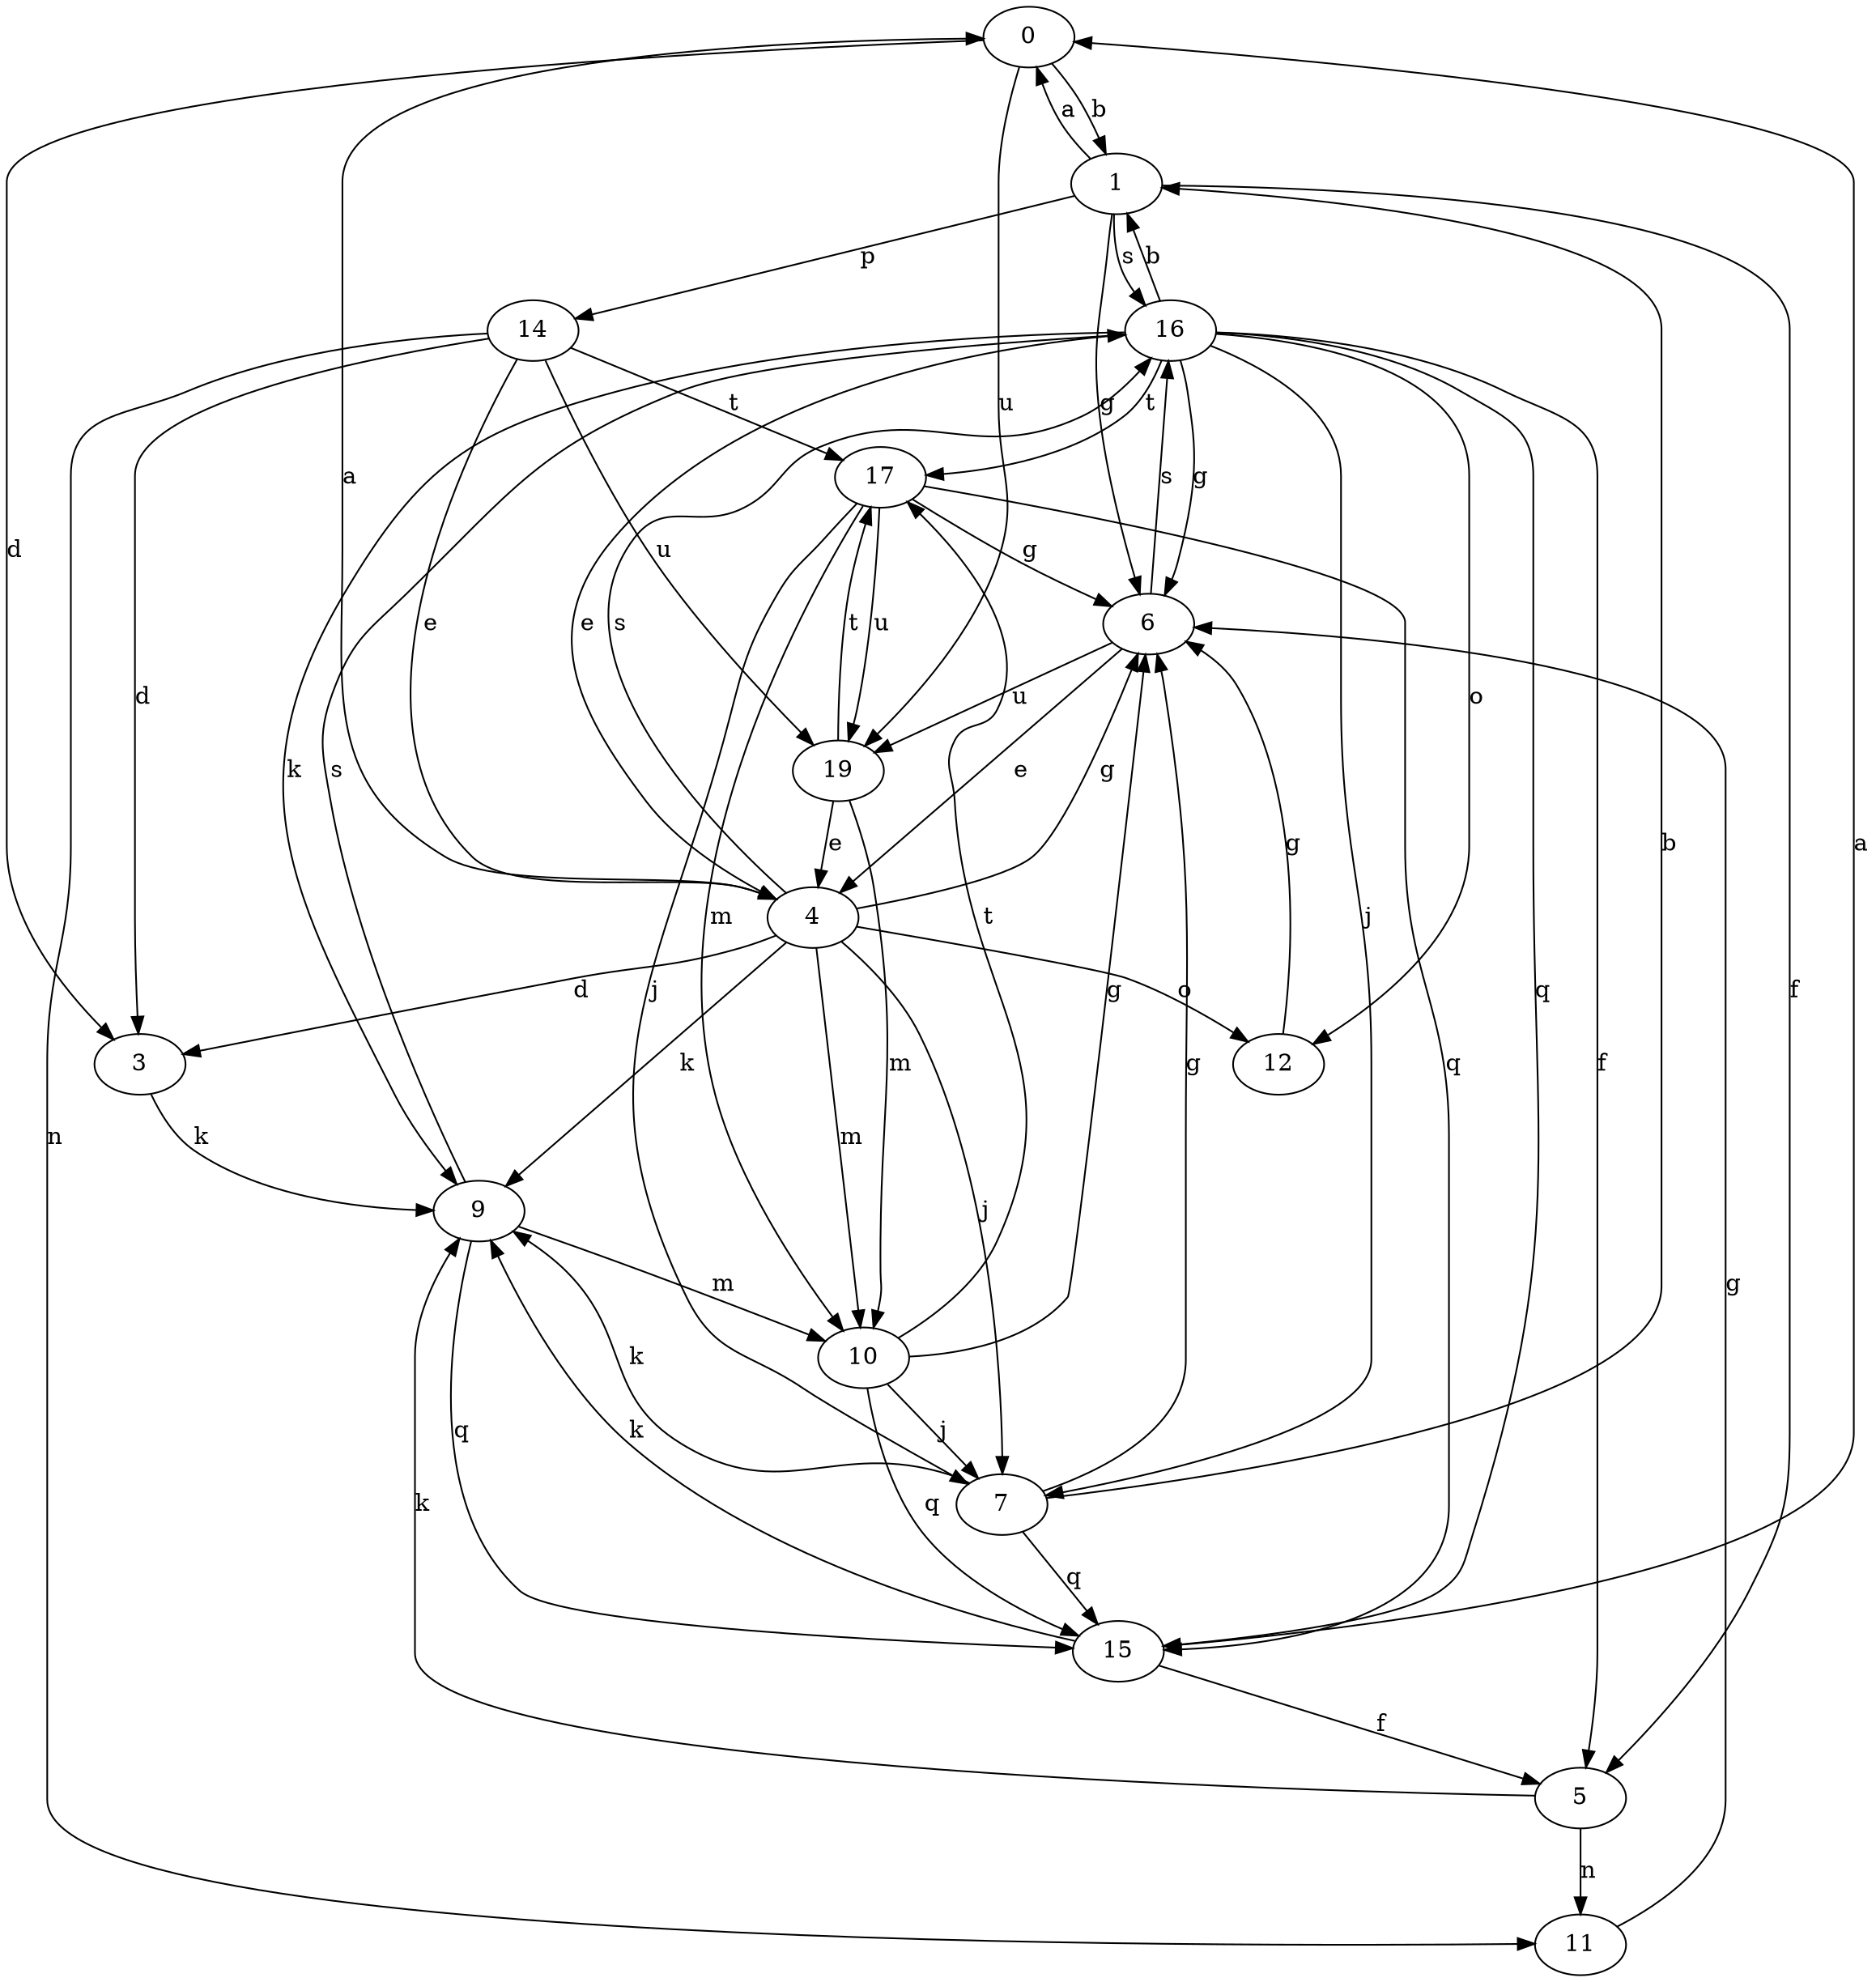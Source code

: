 strict digraph  {
0;
1;
3;
4;
5;
6;
7;
9;
10;
11;
12;
14;
15;
16;
17;
19;
0 -> 1  [label=b];
0 -> 3  [label=d];
0 -> 19  [label=u];
1 -> 0  [label=a];
1 -> 5  [label=f];
1 -> 6  [label=g];
1 -> 14  [label=p];
1 -> 16  [label=s];
3 -> 9  [label=k];
4 -> 0  [label=a];
4 -> 3  [label=d];
4 -> 6  [label=g];
4 -> 7  [label=j];
4 -> 9  [label=k];
4 -> 10  [label=m];
4 -> 12  [label=o];
4 -> 16  [label=s];
5 -> 9  [label=k];
5 -> 11  [label=n];
6 -> 4  [label=e];
6 -> 16  [label=s];
6 -> 19  [label=u];
7 -> 1  [label=b];
7 -> 6  [label=g];
7 -> 9  [label=k];
7 -> 15  [label=q];
9 -> 10  [label=m];
9 -> 15  [label=q];
9 -> 16  [label=s];
10 -> 6  [label=g];
10 -> 7  [label=j];
10 -> 15  [label=q];
10 -> 17  [label=t];
11 -> 6  [label=g];
12 -> 6  [label=g];
14 -> 3  [label=d];
14 -> 4  [label=e];
14 -> 11  [label=n];
14 -> 17  [label=t];
14 -> 19  [label=u];
15 -> 0  [label=a];
15 -> 5  [label=f];
15 -> 9  [label=k];
16 -> 1  [label=b];
16 -> 4  [label=e];
16 -> 5  [label=f];
16 -> 6  [label=g];
16 -> 7  [label=j];
16 -> 9  [label=k];
16 -> 12  [label=o];
16 -> 15  [label=q];
16 -> 17  [label=t];
17 -> 6  [label=g];
17 -> 7  [label=j];
17 -> 10  [label=m];
17 -> 15  [label=q];
17 -> 19  [label=u];
19 -> 4  [label=e];
19 -> 10  [label=m];
19 -> 17  [label=t];
}
